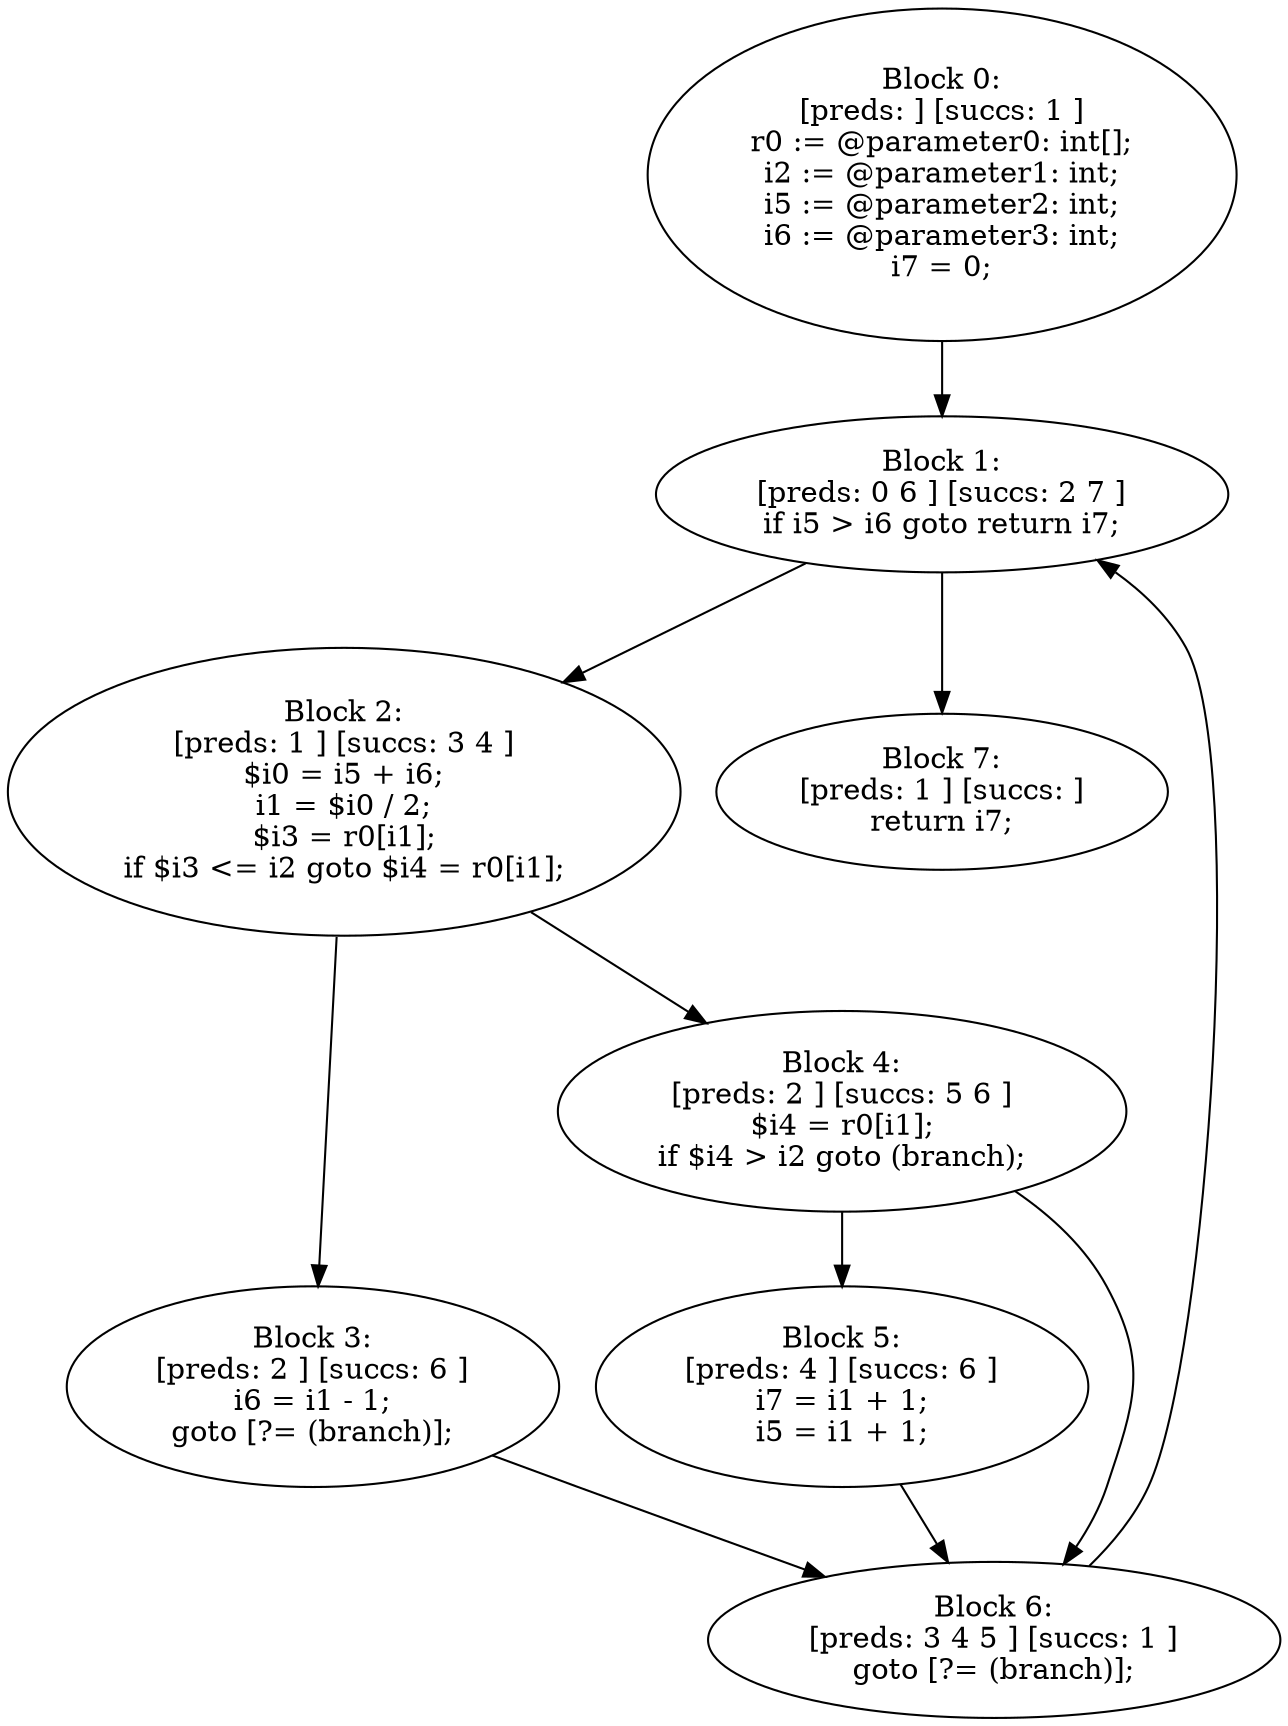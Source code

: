 digraph "unitGraph" {
    "Block 0:
[preds: ] [succs: 1 ]
r0 := @parameter0: int[];
i2 := @parameter1: int;
i5 := @parameter2: int;
i6 := @parameter3: int;
i7 = 0;
"
    "Block 1:
[preds: 0 6 ] [succs: 2 7 ]
if i5 > i6 goto return i7;
"
    "Block 2:
[preds: 1 ] [succs: 3 4 ]
$i0 = i5 + i6;
i1 = $i0 / 2;
$i3 = r0[i1];
if $i3 <= i2 goto $i4 = r0[i1];
"
    "Block 3:
[preds: 2 ] [succs: 6 ]
i6 = i1 - 1;
goto [?= (branch)];
"
    "Block 4:
[preds: 2 ] [succs: 5 6 ]
$i4 = r0[i1];
if $i4 > i2 goto (branch);
"
    "Block 5:
[preds: 4 ] [succs: 6 ]
i7 = i1 + 1;
i5 = i1 + 1;
"
    "Block 6:
[preds: 3 4 5 ] [succs: 1 ]
goto [?= (branch)];
"
    "Block 7:
[preds: 1 ] [succs: ]
return i7;
"
    "Block 0:
[preds: ] [succs: 1 ]
r0 := @parameter0: int[];
i2 := @parameter1: int;
i5 := @parameter2: int;
i6 := @parameter3: int;
i7 = 0;
"->"Block 1:
[preds: 0 6 ] [succs: 2 7 ]
if i5 > i6 goto return i7;
";
    "Block 1:
[preds: 0 6 ] [succs: 2 7 ]
if i5 > i6 goto return i7;
"->"Block 2:
[preds: 1 ] [succs: 3 4 ]
$i0 = i5 + i6;
i1 = $i0 / 2;
$i3 = r0[i1];
if $i3 <= i2 goto $i4 = r0[i1];
";
    "Block 1:
[preds: 0 6 ] [succs: 2 7 ]
if i5 > i6 goto return i7;
"->"Block 7:
[preds: 1 ] [succs: ]
return i7;
";
    "Block 2:
[preds: 1 ] [succs: 3 4 ]
$i0 = i5 + i6;
i1 = $i0 / 2;
$i3 = r0[i1];
if $i3 <= i2 goto $i4 = r0[i1];
"->"Block 3:
[preds: 2 ] [succs: 6 ]
i6 = i1 - 1;
goto [?= (branch)];
";
    "Block 2:
[preds: 1 ] [succs: 3 4 ]
$i0 = i5 + i6;
i1 = $i0 / 2;
$i3 = r0[i1];
if $i3 <= i2 goto $i4 = r0[i1];
"->"Block 4:
[preds: 2 ] [succs: 5 6 ]
$i4 = r0[i1];
if $i4 > i2 goto (branch);
";
    "Block 3:
[preds: 2 ] [succs: 6 ]
i6 = i1 - 1;
goto [?= (branch)];
"->"Block 6:
[preds: 3 4 5 ] [succs: 1 ]
goto [?= (branch)];
";
    "Block 4:
[preds: 2 ] [succs: 5 6 ]
$i4 = r0[i1];
if $i4 > i2 goto (branch);
"->"Block 5:
[preds: 4 ] [succs: 6 ]
i7 = i1 + 1;
i5 = i1 + 1;
";
    "Block 4:
[preds: 2 ] [succs: 5 6 ]
$i4 = r0[i1];
if $i4 > i2 goto (branch);
"->"Block 6:
[preds: 3 4 5 ] [succs: 1 ]
goto [?= (branch)];
";
    "Block 5:
[preds: 4 ] [succs: 6 ]
i7 = i1 + 1;
i5 = i1 + 1;
"->"Block 6:
[preds: 3 4 5 ] [succs: 1 ]
goto [?= (branch)];
";
    "Block 6:
[preds: 3 4 5 ] [succs: 1 ]
goto [?= (branch)];
"->"Block 1:
[preds: 0 6 ] [succs: 2 7 ]
if i5 > i6 goto return i7;
";
}
